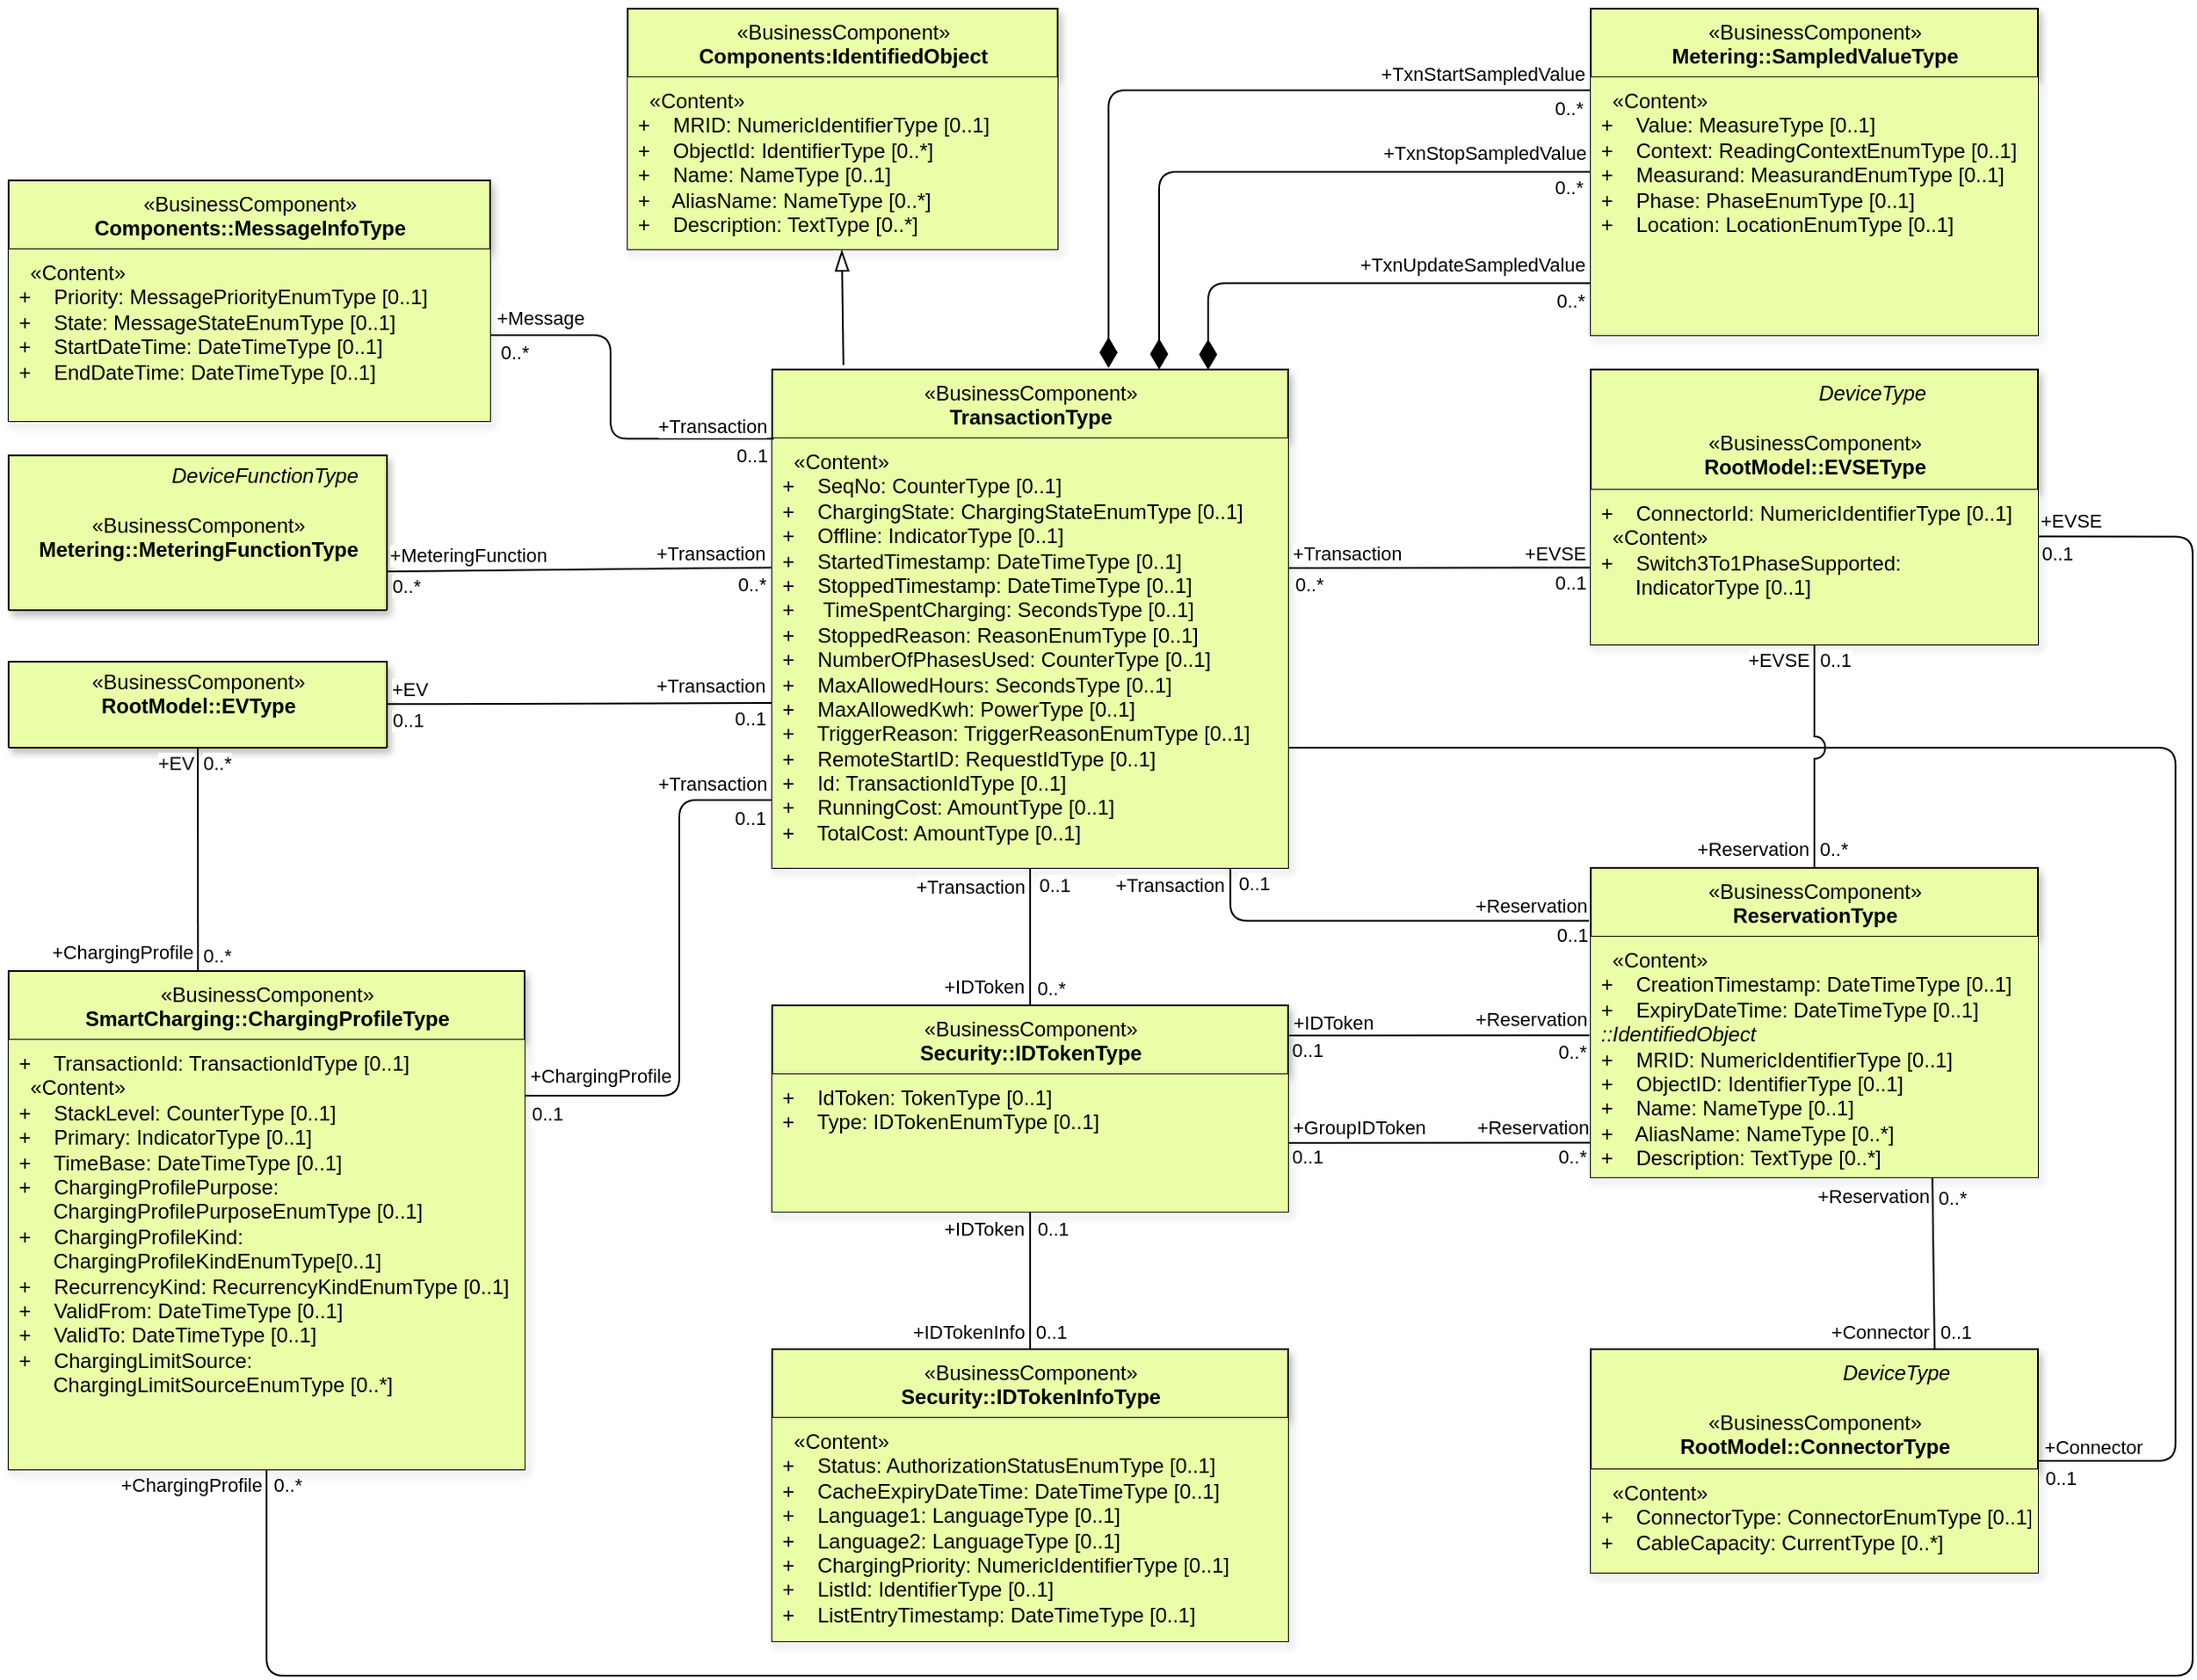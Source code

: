 <mxfile scale="0.8" border="0" version="24.7.14">
  <diagram id="2imF5TS-2AsIUvXl1Hec" name="Page-1">
    <mxGraphModel dx="437" dy="364" grid="1" gridSize="10" guides="1" tooltips="1" connect="1" arrows="1" fold="1" page="1" pageScale="1" pageWidth="827" pageHeight="1169" math="0" shadow="0">
      <root>
        <mxCell id="0" />
        <mxCell id="1" parent="0" />
        <mxCell id="2" value="&lt;font style=&quot;font-size: 12px;&quot;&gt;&lt;span style=&quot;background-color: initial; font-size: 12px;&quot;&gt;«BusinessComponent»&lt;br style=&quot;font-size: 12px;&quot;&gt;&lt;/span&gt;&lt;b style=&quot;font-size: 12px;&quot;&gt;Components:IdentifiedObject&lt;/b&gt;&lt;/font&gt;" style="swimlane;fontStyle=0;align=center;verticalAlign=top;childLayout=stackLayout;horizontal=1;startSize=40;horizontalStack=0;resizeParent=1;resizeParentMax=0;resizeLast=0;collapsible=0;marginBottom=0;html=1;fillColor=#e9fea7;shadow=1;fontSize=12;" parent="1" vertex="1">
          <mxGeometry x="370" y="40" width="250" height="140" as="geometry" />
        </mxCell>
        <mxCell id="3" value="&lt;div&gt;&lt;span style=&quot;text-align: center;&quot;&gt;&amp;nbsp; «Content»&lt;/span&gt;&lt;br&gt;&lt;/div&gt;+&amp;nbsp; &amp;nbsp; MRID: NumericIdentifierType [0..1]&lt;br style=&quot;font-size: 12px;&quot;&gt;+&amp;nbsp; &amp;nbsp; ObjectId: IdentifierType [0..*]&lt;div&gt;+&amp;nbsp; &amp;nbsp; Name: NameType [0..1]&lt;br&gt;&lt;/div&gt;&lt;div&gt;+&amp;nbsp; &amp;nbsp; AliasName: NameType [0..*]&lt;br&gt;&lt;/div&gt;&lt;div&gt;+&amp;nbsp; &amp;nbsp; Description: TextType [0..*]&lt;br&gt;&lt;/div&gt;" style="text;html=1;strokeColor=none;fillColor=#e9fea7;align=left;verticalAlign=top;spacingLeft=4;spacingRight=4;overflow=hidden;rotatable=0;points=[[0,0.5],[1,0.5]];portConstraint=eastwest;fontSize=12;" parent="2" vertex="1">
          <mxGeometry y="40" width="250" height="100" as="geometry" />
        </mxCell>
        <mxCell id="vxJQx8ITFxgzAUt-n4qB-23" value="&lt;font style=&quot;font-size: 12px;&quot;&gt;&lt;span style=&quot;background-color: initial; font-size: 12px;&quot;&gt;«BusinessComponent»&lt;br style=&quot;font-size: 12px;&quot;&gt;&lt;/span&gt;&lt;b style=&quot;font-size: 12px;&quot;&gt;Components::MessageInfoType&lt;/b&gt;&lt;/font&gt;" style="swimlane;fontStyle=0;align=center;verticalAlign=top;childLayout=stackLayout;horizontal=1;startSize=40;horizontalStack=0;resizeParent=1;resizeParentMax=0;resizeLast=0;collapsible=0;marginBottom=0;html=1;fillColor=#e9fea7;shadow=1;fontSize=12;" vertex="1" parent="1">
          <mxGeometry x="10" y="140" width="280" height="140" as="geometry" />
        </mxCell>
        <mxCell id="vxJQx8ITFxgzAUt-n4qB-24" value="&lt;div&gt;&lt;span style=&quot;text-align: center;&quot;&gt;&amp;nbsp; «Content»&lt;/span&gt;&lt;br&gt;&lt;/div&gt;+&amp;nbsp; &amp;nbsp; Priority: MessagePriorityEnumType [0..1]&lt;div&gt;+&amp;nbsp; &amp;nbsp; State: MessageStateEnumType [0..1]&lt;br&gt;&lt;/div&gt;&lt;div&gt;+&amp;nbsp; &amp;nbsp; StartDateTime: DateTimeType [0..1]&lt;br&gt;&lt;/div&gt;&lt;div&gt;+&amp;nbsp; &amp;nbsp; EndDateTime:&lt;span style=&quot;background-color: initial;&quot;&gt;&amp;nbsp;&lt;/span&gt;&lt;span style=&quot;background-color: initial;&quot;&gt;DateTimeType [0..1]&lt;/span&gt;&lt;br&gt;&lt;/div&gt;" style="text;html=1;strokeColor=none;fillColor=#e9fea7;align=left;verticalAlign=top;spacingLeft=4;spacingRight=4;overflow=hidden;rotatable=0;points=[[0,0.5],[1,0.5]];portConstraint=eastwest;fontSize=12;" vertex="1" parent="vxJQx8ITFxgzAUt-n4qB-23">
          <mxGeometry y="40" width="280" height="100" as="geometry" />
        </mxCell>
        <mxCell id="vxJQx8ITFxgzAUt-n4qB-25" value="&lt;div style=&quot;text-align: right; line-height: 120%; font-size: 12px;&quot;&gt;&lt;span style=&quot;background-color: initial; font-size: 12px;&quot;&gt;&lt;i style=&quot;font-size: 12px;&quot;&gt;DeviceFunctionType&lt;/i&gt;&lt;/span&gt;&lt;/div&gt;&lt;div style=&quot;text-align: center; line-height: 120%; font-size: 12px;&quot;&gt;&lt;span style=&quot;background-color: initial; text-align: right; font-size: 12px;&quot;&gt;&lt;br style=&quot;font-size: 12px;&quot;&gt;&lt;/span&gt;&lt;/div&gt;«&lt;span style=&quot;background-color: initial; font-size: 12px;&quot;&gt;BusinessComponent&lt;/span&gt;»&lt;br style=&quot;font-size: 12px;&quot;&gt;&lt;b style=&quot;font-size: 12px;&quot;&gt;&lt;div style=&quot;line-height: 120%; font-size: 12px;&quot;&gt;&lt;b style=&quot;background-color: initial; font-size: 12px;&quot;&gt;Metering::MeteringFunctionType&lt;/b&gt;&lt;/div&gt;&lt;/b&gt;" style="swimlane;fontStyle=0;align=center;verticalAlign=top;childLayout=stackLayout;horizontal=1;startSize=100;horizontalStack=0;resizeParent=1;resizeParentMax=0;resizeLast=0;collapsible=0;marginBottom=0;html=1;spacing=0;shadow=1;fontSize=12;fillColor=#e9fea7;spacingLeft=0;spacingRight=0;" vertex="1" parent="1">
          <mxGeometry x="10" y="300" width="220" height="90" as="geometry" />
        </mxCell>
        <mxCell id="vxJQx8ITFxgzAUt-n4qB-26" value="&lt;div style=&quot;line-height: 120%; font-size: 12px;&quot;&gt;&lt;span style=&quot;background-color: initial;&quot;&gt;«&lt;/span&gt;&lt;span style=&quot;text-align: center; background-color: initial;&quot;&gt;BusinessComponent&lt;/span&gt;&lt;span style=&quot;text-align: center; background-color: initial;&quot;&gt;»&lt;/span&gt;&lt;/div&gt;&lt;b style=&quot;font-size: 12px;&quot;&gt;&lt;div style=&quot;line-height: 120%; font-size: 12px;&quot;&gt;&lt;b style=&quot;background-color: initial; font-size: 12px;&quot;&gt;RootModel::EVType&lt;/b&gt;&lt;/div&gt;&lt;/b&gt;" style="swimlane;fontStyle=0;align=center;verticalAlign=top;childLayout=stackLayout;horizontal=1;startSize=100;horizontalStack=0;resizeParent=1;resizeParentMax=0;resizeLast=0;collapsible=0;marginBottom=0;html=1;spacing=0;shadow=1;fontSize=12;fillColor=#e9fea7;spacingLeft=0;spacingRight=0;" vertex="1" parent="1">
          <mxGeometry x="10" y="420" width="220" height="50" as="geometry" />
        </mxCell>
        <mxCell id="vxJQx8ITFxgzAUt-n4qB-27" value="&lt;font style=&quot;font-size: 12px;&quot;&gt;&lt;span style=&quot;background-color: initial; font-size: 12px;&quot;&gt;«BusinessComponent»&lt;br style=&quot;font-size: 12px;&quot;&gt;&lt;/span&gt;&lt;b style=&quot;font-size: 12px;&quot;&gt;TransactionType&lt;/b&gt;&lt;/font&gt;" style="swimlane;fontStyle=0;align=center;verticalAlign=top;childLayout=stackLayout;horizontal=1;startSize=40;horizontalStack=0;resizeParent=1;resizeParentMax=0;resizeLast=0;collapsible=0;marginBottom=0;html=1;fillColor=#e9fea7;shadow=1;fontSize=12;" vertex="1" parent="1">
          <mxGeometry x="454" y="250" width="300" height="290" as="geometry" />
        </mxCell>
        <mxCell id="vxJQx8ITFxgzAUt-n4qB-28" value="&lt;div&gt;&lt;span style=&quot;text-align: center;&quot;&gt;&amp;nbsp; «Content»&lt;/span&gt;&lt;br&gt;&lt;/div&gt;+&amp;nbsp; &amp;nbsp; SeqNo: CounterType [0..1]&lt;div&gt;+&amp;nbsp; &amp;nbsp; ChargingState: ChargingStateEnumType [0..1]&lt;br&gt;&lt;/div&gt;&lt;div&gt;+&amp;nbsp; &amp;nbsp; Offline: IndicatorType [0..1]&lt;br&gt;&lt;/div&gt;&lt;div&gt;+&amp;nbsp; &amp;nbsp; StartedTimestamp: DateTimeType [0..1]&lt;br&gt;&lt;/div&gt;&lt;div&gt;+&amp;nbsp; &amp;nbsp; StoppedTimestamp: DateTimeType [0..1]&lt;br&gt;&lt;/div&gt;&lt;div&gt;+&amp;nbsp; &amp;nbsp; &amp;nbsp;TimeSpentCharging: SecondsType [0..1]&lt;br&gt;&lt;/div&gt;&lt;div&gt;+&amp;nbsp; &amp;nbsp; StoppedReason: ReasonEnumType [0..1]&lt;br&gt;&lt;/div&gt;&lt;div&gt;+&amp;nbsp; &amp;nbsp; NumberOfPhasesUsed: CounterType [0..1]&lt;br&gt;&lt;/div&gt;&lt;div&gt;+&amp;nbsp; &amp;nbsp; MaxAllowedHours: SecondsType [0..1]&lt;br&gt;&lt;/div&gt;&lt;div&gt;+&amp;nbsp; &amp;nbsp; MaxAllowedKwh: PowerType [0..1]&lt;br&gt;&lt;/div&gt;&lt;div&gt;+&amp;nbsp; &amp;nbsp; TriggerReason: TriggerReasonEnumType [0..1]&lt;br&gt;&lt;/div&gt;&lt;div&gt;+&amp;nbsp; &amp;nbsp; RemoteStartID: RequestIdType [0..1]&lt;br&gt;&lt;/div&gt;&lt;div&gt;+&amp;nbsp; &amp;nbsp; Id: TransactionIdType [0..1]&lt;br&gt;&lt;/div&gt;&lt;div&gt;+&amp;nbsp; &amp;nbsp; RunningCost: AmountType [0..1]&lt;br&gt;&lt;/div&gt;&lt;div&gt;+&amp;nbsp; &amp;nbsp; TotalCost: AmountType [0..1]&lt;br&gt;&lt;/div&gt;" style="text;html=1;strokeColor=none;fillColor=#e9fea7;align=left;verticalAlign=top;spacingLeft=4;spacingRight=4;overflow=hidden;rotatable=0;points=[[0,0.5],[1,0.5]];portConstraint=eastwest;fontSize=12;" vertex="1" parent="vxJQx8ITFxgzAUt-n4qB-27">
          <mxGeometry y="40" width="300" height="250" as="geometry" />
        </mxCell>
        <mxCell id="vxJQx8ITFxgzAUt-n4qB-29" style="rounded=0;orthogonalLoop=1;jettySize=auto;html=1;exitX=0.138;exitY=-0.009;exitDx=0;exitDy=0;entryX=0.498;entryY=1.005;entryDx=0;entryDy=0;entryPerimeter=0;exitPerimeter=0;endArrow=blockThin;endFill=0;endSize=10;" edge="1" parent="1" source="vxJQx8ITFxgzAUt-n4qB-27" target="3">
          <mxGeometry relative="1" as="geometry" />
        </mxCell>
        <mxCell id="vxJQx8ITFxgzAUt-n4qB-30" style="edgeStyle=orthogonalEdgeStyle;rounded=1;orthogonalLoop=1;jettySize=auto;html=1;exitX=1;exitY=0.5;exitDx=0;exitDy=0;entryX=0.003;entryY=0.001;entryDx=0;entryDy=0;entryPerimeter=0;curved=0;endArrow=none;endFill=0;" edge="1" parent="1" source="vxJQx8ITFxgzAUt-n4qB-24" target="vxJQx8ITFxgzAUt-n4qB-28">
          <mxGeometry relative="1" as="geometry">
            <Array as="points">
              <mxPoint x="360" y="230" />
              <mxPoint x="360" y="290" />
            </Array>
          </mxGeometry>
        </mxCell>
        <mxCell id="vxJQx8ITFxgzAUt-n4qB-31" value="+Message" style="edgeLabel;html=1;align=center;verticalAlign=middle;resizable=0;points=[];" vertex="1" connectable="0" parent="vxJQx8ITFxgzAUt-n4qB-30">
          <mxGeometry x="-0.846" y="-1" relative="1" as="geometry">
            <mxPoint x="11" y="-11" as="offset" />
          </mxGeometry>
        </mxCell>
        <mxCell id="vxJQx8ITFxgzAUt-n4qB-32" value="0..*" style="edgeLabel;html=1;align=center;verticalAlign=middle;resizable=0;points=[];" vertex="1" connectable="0" parent="vxJQx8ITFxgzAUt-n4qB-30">
          <mxGeometry x="-0.816" y="1" relative="1" as="geometry">
            <mxPoint x="-7" y="11" as="offset" />
          </mxGeometry>
        </mxCell>
        <mxCell id="vxJQx8ITFxgzAUt-n4qB-33" value="+Transaction" style="edgeLabel;html=1;align=center;verticalAlign=middle;resizable=0;points=[];" vertex="1" connectable="0" parent="vxJQx8ITFxgzAUt-n4qB-30">
          <mxGeometry x="0.833" relative="1" as="geometry">
            <mxPoint x="-17" y="-8" as="offset" />
          </mxGeometry>
        </mxCell>
        <mxCell id="vxJQx8ITFxgzAUt-n4qB-34" value="0..1" style="edgeLabel;html=1;align=center;verticalAlign=middle;resizable=0;points=[];" vertex="1" connectable="0" parent="vxJQx8ITFxgzAUt-n4qB-30">
          <mxGeometry x="0.863" y="-1" relative="1" as="geometry">
            <mxPoint x="2" y="8" as="offset" />
          </mxGeometry>
        </mxCell>
        <mxCell id="vxJQx8ITFxgzAUt-n4qB-35" style="rounded=0;orthogonalLoop=1;jettySize=auto;html=1;exitX=1;exitY=0.75;exitDx=0;exitDy=0;endArrow=none;endFill=0;entryX=-0.002;entryY=0.301;entryDx=0;entryDy=0;entryPerimeter=0;" edge="1" parent="1" source="vxJQx8ITFxgzAUt-n4qB-25" target="vxJQx8ITFxgzAUt-n4qB-28">
          <mxGeometry relative="1" as="geometry">
            <mxPoint x="430" y="370" as="targetPoint" />
          </mxGeometry>
        </mxCell>
        <mxCell id="vxJQx8ITFxgzAUt-n4qB-36" value="+MeteringFunction" style="edgeLabel;html=1;align=center;verticalAlign=middle;resizable=0;points=[];" vertex="1" connectable="0" parent="vxJQx8ITFxgzAUt-n4qB-35">
          <mxGeometry x="-0.948" y="2" relative="1" as="geometry">
            <mxPoint x="41" y="-8" as="offset" />
          </mxGeometry>
        </mxCell>
        <mxCell id="vxJQx8ITFxgzAUt-n4qB-37" value="0..*" style="edgeLabel;html=1;align=center;verticalAlign=middle;resizable=0;points=[];" vertex="1" connectable="0" parent="vxJQx8ITFxgzAUt-n4qB-35">
          <mxGeometry x="-0.741" y="-1" relative="1" as="geometry">
            <mxPoint x="-18" y="8" as="offset" />
          </mxGeometry>
        </mxCell>
        <mxCell id="vxJQx8ITFxgzAUt-n4qB-38" value="+Transaction" style="edgeLabel;html=1;align=center;verticalAlign=middle;resizable=0;points=[];" vertex="1" connectable="0" parent="vxJQx8ITFxgzAUt-n4qB-35">
          <mxGeometry x="0.78" y="1" relative="1" as="geometry">
            <mxPoint x="-11" y="-8" as="offset" />
          </mxGeometry>
        </mxCell>
        <mxCell id="vxJQx8ITFxgzAUt-n4qB-39" value="0..*" style="edgeLabel;html=1;align=center;verticalAlign=middle;resizable=0;points=[];" vertex="1" connectable="0" parent="vxJQx8ITFxgzAUt-n4qB-35">
          <mxGeometry x="0.742" relative="1" as="geometry">
            <mxPoint x="17" y="9" as="offset" />
          </mxGeometry>
        </mxCell>
        <mxCell id="vxJQx8ITFxgzAUt-n4qB-40" style="rounded=0;orthogonalLoop=1;jettySize=auto;html=1;endArrow=none;endFill=0;entryX=-0.001;entryY=0.616;entryDx=0;entryDy=0;entryPerimeter=0;" edge="1" parent="1" source="vxJQx8ITFxgzAUt-n4qB-26" target="vxJQx8ITFxgzAUt-n4qB-28">
          <mxGeometry relative="1" as="geometry">
            <mxPoint x="440" y="440" as="targetPoint" />
          </mxGeometry>
        </mxCell>
        <mxCell id="vxJQx8ITFxgzAUt-n4qB-41" value="+EV" style="edgeLabel;html=1;align=center;verticalAlign=middle;resizable=0;points=[];" vertex="1" connectable="0" parent="vxJQx8ITFxgzAUt-n4qB-40">
          <mxGeometry x="-0.911" y="1" relative="1" as="geometry">
            <mxPoint x="3" y="-8" as="offset" />
          </mxGeometry>
        </mxCell>
        <mxCell id="vxJQx8ITFxgzAUt-n4qB-42" value="0..1" style="edgeLabel;html=1;align=center;verticalAlign=middle;resizable=0;points=[];" vertex="1" connectable="0" parent="vxJQx8ITFxgzAUt-n4qB-40">
          <mxGeometry x="-0.701" y="-1" relative="1" as="geometry">
            <mxPoint x="-22" y="8" as="offset" />
          </mxGeometry>
        </mxCell>
        <mxCell id="vxJQx8ITFxgzAUt-n4qB-43" value="+Transaction" style="edgeLabel;html=1;align=center;verticalAlign=middle;resizable=0;points=[];" vertex="1" connectable="0" parent="vxJQx8ITFxgzAUt-n4qB-40">
          <mxGeometry x="0.832" y="-1" relative="1" as="geometry">
            <mxPoint x="-17" y="-11" as="offset" />
          </mxGeometry>
        </mxCell>
        <mxCell id="vxJQx8ITFxgzAUt-n4qB-44" value="0..1" style="edgeLabel;html=1;align=center;verticalAlign=middle;resizable=0;points=[];" vertex="1" connectable="0" parent="vxJQx8ITFxgzAUt-n4qB-40">
          <mxGeometry x="0.729" relative="1" as="geometry">
            <mxPoint x="17" y="9" as="offset" />
          </mxGeometry>
        </mxCell>
        <mxCell id="vxJQx8ITFxgzAUt-n4qB-73" style="edgeStyle=orthogonalEdgeStyle;rounded=1;orthogonalLoop=1;jettySize=auto;html=1;exitX=0.5;exitY=1;exitDx=0;exitDy=0;curved=0;endArrow=none;endFill=0;entryX=0.999;entryY=0.302;entryDx=0;entryDy=0;entryPerimeter=0;" edge="1" parent="1" source="vxJQx8ITFxgzAUt-n4qB-46" target="vxJQx8ITFxgzAUt-n4qB-86">
          <mxGeometry relative="1" as="geometry">
            <mxPoint x="1300" y="890" as="targetPoint" />
            <Array as="points">
              <mxPoint x="160" y="1010" />
              <mxPoint x="1280" y="1010" />
              <mxPoint x="1280" y="347" />
            </Array>
          </mxGeometry>
        </mxCell>
        <mxCell id="vxJQx8ITFxgzAUt-n4qB-117" value="+EVSE" style="edgeLabel;html=1;align=center;verticalAlign=middle;resizable=0;points=[];" vertex="1" connectable="0" parent="vxJQx8ITFxgzAUt-n4qB-73">
          <mxGeometry x="0.988" relative="1" as="geometry">
            <mxPoint x="7" y="-9" as="offset" />
          </mxGeometry>
        </mxCell>
        <mxCell id="vxJQx8ITFxgzAUt-n4qB-118" value="0..1" style="edgeLabel;html=1;align=center;verticalAlign=middle;resizable=0;points=[];" vertex="1" connectable="0" parent="vxJQx8ITFxgzAUt-n4qB-73">
          <mxGeometry x="0.986" y="1" relative="1" as="geometry">
            <mxPoint x="-3" y="9" as="offset" />
          </mxGeometry>
        </mxCell>
        <mxCell id="vxJQx8ITFxgzAUt-n4qB-128" value="+ChargingProfile" style="edgeLabel;html=1;align=center;verticalAlign=middle;resizable=0;points=[];" vertex="1" connectable="0" parent="vxJQx8ITFxgzAUt-n4qB-73">
          <mxGeometry x="-0.993" relative="1" as="geometry">
            <mxPoint x="-44" y="2" as="offset" />
          </mxGeometry>
        </mxCell>
        <mxCell id="vxJQx8ITFxgzAUt-n4qB-129" value="0..*" style="edgeLabel;html=1;align=center;verticalAlign=middle;resizable=0;points=[];" vertex="1" connectable="0" parent="vxJQx8ITFxgzAUt-n4qB-73">
          <mxGeometry x="-0.991" relative="1" as="geometry">
            <mxPoint x="12" as="offset" />
          </mxGeometry>
        </mxCell>
        <mxCell id="vxJQx8ITFxgzAUt-n4qB-46" value="&lt;font style=&quot;font-size: 12px;&quot;&gt;&lt;span style=&quot;background-color: initial; font-size: 12px;&quot;&gt;«BusinessComponent»&lt;br style=&quot;font-size: 12px;&quot;&gt;&lt;/span&gt;&lt;b style=&quot;font-size: 12px;&quot;&gt;SmartCharging::ChargingProfileType&lt;/b&gt;&lt;/font&gt;" style="swimlane;fontStyle=0;align=center;verticalAlign=top;childLayout=stackLayout;horizontal=1;startSize=40;horizontalStack=0;resizeParent=1;resizeParentMax=0;resizeLast=0;collapsible=0;marginBottom=0;html=1;fillColor=#e9fea7;shadow=1;fontSize=12;" vertex="1" parent="1">
          <mxGeometry x="10" y="600" width="300" height="290" as="geometry" />
        </mxCell>
        <mxCell id="vxJQx8ITFxgzAUt-n4qB-47" value="&lt;div&gt;+&amp;nbsp; &amp;nbsp; TransactionId: TransactionIdType [0..1]&lt;span style=&quot;text-align: center;&quot;&gt;&lt;br&gt;&lt;/span&gt;&lt;/div&gt;&lt;div&gt;&lt;span style=&quot;text-align: center;&quot;&gt;&amp;nbsp; «Content»&lt;/span&gt;&lt;br&gt;&lt;/div&gt;+&amp;nbsp; &amp;nbsp; StackLevel: CounterType [0..1]&lt;div&gt;+&amp;nbsp; &amp;nbsp; Primary: IndicatorType [0..1]&lt;br&gt;&lt;/div&gt;&lt;div&gt;+&amp;nbsp; &amp;nbsp; TimeBase: DateTimeType [0..1]&lt;br&gt;&lt;/div&gt;&lt;div&gt;+&amp;nbsp; &amp;nbsp; ChargingProfilePurpose:&lt;br&gt;&lt;/div&gt;&lt;div&gt;&amp;nbsp; &amp;nbsp; &amp;nbsp; ChargingProfilePurposeEnumType [0..1]&lt;/div&gt;&lt;div&gt;+&amp;nbsp; &amp;nbsp; ChargingProfileKind:&lt;/div&gt;&lt;div&gt;&amp;nbsp; &amp;nbsp; &amp;nbsp; ChargingProfileKindEnumType&lt;span style=&quot;background-color: initial;&quot;&gt;[0..1]&lt;/span&gt;&lt;/div&gt;&lt;div&gt;+&amp;nbsp; &amp;nbsp; RecurrencyKind: RecurrencyKindEnumType [0..1]&lt;br&gt;&lt;/div&gt;&lt;div&gt;+&amp;nbsp; &amp;nbsp; ValidFrom: DateTimeType [0..1]&lt;br&gt;&lt;/div&gt;&lt;div&gt;+&amp;nbsp; &amp;nbsp; ValidTo: DateTimeType [0..1]&lt;br&gt;&lt;/div&gt;&lt;div&gt;+&amp;nbsp; &amp;nbsp; ChargingLimitSource:&lt;/div&gt;&lt;div&gt;&amp;nbsp; &amp;nbsp; &amp;nbsp; ChargingLimitSourceEnumType&amp;nbsp;&lt;span style=&quot;background-color: initial;&quot;&gt;[0..*]&lt;/span&gt;&lt;/div&gt;" style="text;html=1;strokeColor=none;fillColor=#e9fea7;align=left;verticalAlign=top;spacingLeft=4;spacingRight=4;overflow=hidden;rotatable=0;points=[[0,0.5],[1,0.5]];portConstraint=eastwest;fontSize=12;" vertex="1" parent="vxJQx8ITFxgzAUt-n4qB-46">
          <mxGeometry y="40" width="300" height="250" as="geometry" />
        </mxCell>
        <mxCell id="vxJQx8ITFxgzAUt-n4qB-48" style="rounded=0;orthogonalLoop=1;jettySize=auto;html=1;endArrow=none;endFill=0;entryX=0.367;entryY=0;entryDx=0;entryDy=0;entryPerimeter=0;" edge="1" parent="1" source="vxJQx8ITFxgzAUt-n4qB-26" target="vxJQx8ITFxgzAUt-n4qB-46">
          <mxGeometry relative="1" as="geometry">
            <mxPoint x="119" y="600" as="targetPoint" />
          </mxGeometry>
        </mxCell>
        <mxCell id="vxJQx8ITFxgzAUt-n4qB-49" value="+EV" style="edgeLabel;html=1;align=center;verticalAlign=middle;resizable=0;points=[];" vertex="1" connectable="0" parent="vxJQx8ITFxgzAUt-n4qB-48">
          <mxGeometry x="-0.902" y="1" relative="1" as="geometry">
            <mxPoint x="-14" y="2" as="offset" />
          </mxGeometry>
        </mxCell>
        <mxCell id="vxJQx8ITFxgzAUt-n4qB-50" value="0..*" style="edgeLabel;html=1;align=center;verticalAlign=middle;resizable=0;points=[];" vertex="1" connectable="0" parent="vxJQx8ITFxgzAUt-n4qB-48">
          <mxGeometry x="-0.681" y="1" relative="1" as="geometry">
            <mxPoint x="10" y="-12" as="offset" />
          </mxGeometry>
        </mxCell>
        <mxCell id="vxJQx8ITFxgzAUt-n4qB-51" value="+ChargingProfile" style="edgeLabel;html=1;align=center;verticalAlign=middle;resizable=0;points=[];" vertex="1" connectable="0" parent="vxJQx8ITFxgzAUt-n4qB-48">
          <mxGeometry x="0.801" relative="1" as="geometry">
            <mxPoint x="-44" y="2" as="offset" />
          </mxGeometry>
        </mxCell>
        <mxCell id="vxJQx8ITFxgzAUt-n4qB-52" value="0..*" style="edgeLabel;html=1;align=center;verticalAlign=middle;resizable=0;points=[];" vertex="1" connectable="0" parent="vxJQx8ITFxgzAUt-n4qB-48">
          <mxGeometry x="0.575" y="1" relative="1" as="geometry">
            <mxPoint x="10" y="18" as="offset" />
          </mxGeometry>
        </mxCell>
        <mxCell id="vxJQx8ITFxgzAUt-n4qB-53" style="edgeStyle=orthogonalEdgeStyle;rounded=1;orthogonalLoop=1;jettySize=auto;html=1;entryX=-0.002;entryY=0.842;entryDx=0;entryDy=0;entryPerimeter=0;endArrow=none;endFill=0;curved=0;exitX=1;exitY=0.25;exitDx=0;exitDy=0;" edge="1" parent="1" source="vxJQx8ITFxgzAUt-n4qB-46" target="vxJQx8ITFxgzAUt-n4qB-28">
          <mxGeometry relative="1" as="geometry">
            <Array as="points">
              <mxPoint x="400" y="673" />
              <mxPoint x="400" y="501" />
            </Array>
          </mxGeometry>
        </mxCell>
        <mxCell id="vxJQx8ITFxgzAUt-n4qB-54" value="+Transaction" style="edgeLabel;html=1;align=center;verticalAlign=middle;resizable=0;points=[];" vertex="1" connectable="0" parent="vxJQx8ITFxgzAUt-n4qB-53">
          <mxGeometry x="0.879" y="-1" relative="1" as="geometry">
            <mxPoint x="-16" y="-11" as="offset" />
          </mxGeometry>
        </mxCell>
        <mxCell id="vxJQx8ITFxgzAUt-n4qB-55" value="0..1" style="edgeLabel;html=1;align=center;verticalAlign=middle;resizable=0;points=[];" vertex="1" connectable="0" parent="vxJQx8ITFxgzAUt-n4qB-53">
          <mxGeometry x="0.879" y="1" relative="1" as="geometry">
            <mxPoint x="6" y="11" as="offset" />
          </mxGeometry>
        </mxCell>
        <mxCell id="vxJQx8ITFxgzAUt-n4qB-56" value="+ChargingProfile" style="edgeLabel;html=1;align=center;verticalAlign=middle;resizable=0;points=[];" vertex="1" connectable="0" parent="vxJQx8ITFxgzAUt-n4qB-53">
          <mxGeometry x="-0.925" relative="1" as="geometry">
            <mxPoint x="32" y="-12" as="offset" />
          </mxGeometry>
        </mxCell>
        <mxCell id="vxJQx8ITFxgzAUt-n4qB-60" value="0..1" style="edgeLabel;html=1;align=center;verticalAlign=middle;resizable=0;points=[];" vertex="1" connectable="0" parent="vxJQx8ITFxgzAUt-n4qB-53">
          <mxGeometry x="-0.895" y="1" relative="1" as="geometry">
            <mxPoint x="-4" y="11" as="offset" />
          </mxGeometry>
        </mxCell>
        <mxCell id="vxJQx8ITFxgzAUt-n4qB-68" style="rounded=0;orthogonalLoop=1;jettySize=auto;html=1;exitX=0.5;exitY=1;exitDx=0;exitDy=0;entryX=0.5;entryY=0;entryDx=0;entryDy=0;endArrow=none;endFill=0;" edge="1" parent="1" source="vxJQx8ITFxgzAUt-n4qB-58" target="vxJQx8ITFxgzAUt-n4qB-61">
          <mxGeometry relative="1" as="geometry" />
        </mxCell>
        <mxCell id="vxJQx8ITFxgzAUt-n4qB-69" value="+IDToken" style="edgeLabel;html=1;align=center;verticalAlign=middle;resizable=0;points=[];" vertex="1" connectable="0" parent="vxJQx8ITFxgzAUt-n4qB-68">
          <mxGeometry x="-0.754" y="1" relative="1" as="geometry">
            <mxPoint x="-28" as="offset" />
          </mxGeometry>
        </mxCell>
        <mxCell id="vxJQx8ITFxgzAUt-n4qB-70" value="0..1" style="edgeLabel;html=1;align=center;verticalAlign=middle;resizable=0;points=[];" vertex="1" connectable="0" parent="vxJQx8ITFxgzAUt-n4qB-68">
          <mxGeometry x="-0.772" y="1" relative="1" as="geometry">
            <mxPoint x="12" y="1" as="offset" />
          </mxGeometry>
        </mxCell>
        <mxCell id="vxJQx8ITFxgzAUt-n4qB-71" value="+IDTokenInfo" style="edgeLabel;html=1;align=center;verticalAlign=middle;resizable=0;points=[];" vertex="1" connectable="0" parent="vxJQx8ITFxgzAUt-n4qB-68">
          <mxGeometry x="0.78" y="2" relative="1" as="geometry">
            <mxPoint x="-38" y="-1" as="offset" />
          </mxGeometry>
        </mxCell>
        <mxCell id="vxJQx8ITFxgzAUt-n4qB-72" value="0..1" style="edgeLabel;html=1;align=center;verticalAlign=middle;resizable=0;points=[];" vertex="1" connectable="0" parent="vxJQx8ITFxgzAUt-n4qB-68">
          <mxGeometry x="0.746" y="-1" relative="1" as="geometry">
            <mxPoint x="13" as="offset" />
          </mxGeometry>
        </mxCell>
        <mxCell id="vxJQx8ITFxgzAUt-n4qB-95" style="rounded=0;orthogonalLoop=1;jettySize=auto;html=1;exitX=1.002;exitY=0.146;exitDx=0;exitDy=0;exitPerimeter=0;entryX=-0.003;entryY=0.41;entryDx=0;entryDy=0;entryPerimeter=0;endArrow=none;endFill=0;" edge="1" parent="1" source="vxJQx8ITFxgzAUt-n4qB-58" target="vxJQx8ITFxgzAUt-n4qB-93">
          <mxGeometry relative="1" as="geometry">
            <mxPoint x="900" y="630" as="targetPoint" />
          </mxGeometry>
        </mxCell>
        <mxCell id="vxJQx8ITFxgzAUt-n4qB-96" value="+IDToken" style="edgeLabel;html=1;align=center;verticalAlign=middle;resizable=0;points=[];" vertex="1" connectable="0" parent="vxJQx8ITFxgzAUt-n4qB-95">
          <mxGeometry x="-0.867" y="1" relative="1" as="geometry">
            <mxPoint x="14" y="-7" as="offset" />
          </mxGeometry>
        </mxCell>
        <mxCell id="vxJQx8ITFxgzAUt-n4qB-97" value="0..1" style="edgeLabel;html=1;align=center;verticalAlign=middle;resizable=0;points=[];" vertex="1" connectable="0" parent="vxJQx8ITFxgzAUt-n4qB-95">
          <mxGeometry x="-0.884" relative="1" as="geometry">
            <mxPoint y="8" as="offset" />
          </mxGeometry>
        </mxCell>
        <mxCell id="vxJQx8ITFxgzAUt-n4qB-107" value="+Reservation" style="edgeLabel;html=1;align=center;verticalAlign=middle;resizable=0;points=[];" vertex="1" connectable="0" parent="vxJQx8ITFxgzAUt-n4qB-95">
          <mxGeometry x="0.796" relative="1" as="geometry">
            <mxPoint x="-17" y="-10" as="offset" />
          </mxGeometry>
        </mxCell>
        <mxCell id="vxJQx8ITFxgzAUt-n4qB-108" value="0..*" style="edgeLabel;html=1;align=center;verticalAlign=middle;resizable=0;points=[];" vertex="1" connectable="0" parent="vxJQx8ITFxgzAUt-n4qB-95">
          <mxGeometry x="0.823" y="-1" relative="1" as="geometry">
            <mxPoint x="5" y="8" as="offset" />
          </mxGeometry>
        </mxCell>
        <mxCell id="vxJQx8ITFxgzAUt-n4qB-58" value="&lt;font style=&quot;font-size: 12px;&quot;&gt;&lt;span style=&quot;background-color: initial; font-size: 12px;&quot;&gt;«BusinessComponent»&lt;br style=&quot;font-size: 12px;&quot;&gt;&lt;/span&gt;&lt;b style=&quot;font-size: 12px;&quot;&gt;Security::IDTokenType&lt;/b&gt;&lt;/font&gt;" style="swimlane;fontStyle=0;align=center;verticalAlign=top;childLayout=stackLayout;horizontal=1;startSize=40;horizontalStack=0;resizeParent=1;resizeParentMax=0;resizeLast=0;collapsible=0;marginBottom=0;html=1;fillColor=#e9fea7;shadow=1;fontSize=12;" vertex="1" parent="1">
          <mxGeometry x="454" y="620" width="300" height="120" as="geometry" />
        </mxCell>
        <mxCell id="vxJQx8ITFxgzAUt-n4qB-59" value="&lt;div&gt;&lt;span style=&quot;background-color: initial;&quot;&gt;+&amp;nbsp; &amp;nbsp; IdToken: TokenType [0..1]&lt;/span&gt;&lt;br&gt;&lt;/div&gt;&lt;div&gt;+&amp;nbsp; &amp;nbsp; Type: IDTokenEnumType [0..1]&lt;br&gt;&lt;/div&gt;" style="text;html=1;strokeColor=none;fillColor=#e9fea7;align=left;verticalAlign=top;spacingLeft=4;spacingRight=4;overflow=hidden;rotatable=0;points=[[0,0.5],[1,0.5]];portConstraint=eastwest;fontSize=12;" vertex="1" parent="vxJQx8ITFxgzAUt-n4qB-58">
          <mxGeometry y="40" width="300" height="80" as="geometry" />
        </mxCell>
        <mxCell id="vxJQx8ITFxgzAUt-n4qB-61" value="&lt;font style=&quot;font-size: 12px;&quot;&gt;&lt;span style=&quot;background-color: initial; font-size: 12px;&quot;&gt;«BusinessComponent»&lt;br style=&quot;font-size: 12px;&quot;&gt;&lt;/span&gt;&lt;b style=&quot;font-size: 12px;&quot;&gt;Security::IDTokenInfoType&lt;/b&gt;&lt;/font&gt;" style="swimlane;fontStyle=0;align=center;verticalAlign=top;childLayout=stackLayout;horizontal=1;startSize=40;horizontalStack=0;resizeParent=1;resizeParentMax=0;resizeLast=0;collapsible=0;marginBottom=0;html=1;fillColor=#e9fea7;shadow=1;fontSize=12;" vertex="1" parent="1">
          <mxGeometry x="454" y="820" width="300" height="170" as="geometry" />
        </mxCell>
        <mxCell id="vxJQx8ITFxgzAUt-n4qB-62" value="&lt;div&gt;&lt;span style=&quot;text-align: center;&quot;&gt;&amp;nbsp; «Content»&lt;/span&gt;&lt;span style=&quot;background-color: initial;&quot;&gt;&lt;br&gt;&lt;/span&gt;&lt;/div&gt;&lt;div&gt;&lt;span style=&quot;background-color: initial;&quot;&gt;+&amp;nbsp; &amp;nbsp; Status: AuthorizationStatusEnumType [0..1]&lt;/span&gt;&lt;/div&gt;&lt;div&gt;+&amp;nbsp; &amp;nbsp; CacheExpiryDateTime: DateTimeType [0..1]&lt;span style=&quot;background-color: initial;&quot;&gt;&lt;br&gt;&lt;/span&gt;&lt;/div&gt;&lt;div&gt;+&amp;nbsp; &amp;nbsp; Language1: LanguageType [0..1]&lt;br&gt;&lt;/div&gt;&lt;div&gt;+&amp;nbsp; &amp;nbsp; Language2: LanguageType [0..1]&lt;br&gt;&lt;/div&gt;&lt;div&gt;+&amp;nbsp; &amp;nbsp; ChargingPriority: NumericIdentifierType [0..1]&lt;br&gt;&lt;/div&gt;&lt;div&gt;+&amp;nbsp; &amp;nbsp; ListId: IdentifierType [0..1]&lt;br&gt;&lt;/div&gt;&lt;div&gt;+&amp;nbsp; &amp;nbsp; ListEntryTimestamp: DateTimeType [0..1]&lt;br&gt;&lt;/div&gt;" style="text;html=1;strokeColor=none;fillColor=#e9fea7;align=left;verticalAlign=top;spacingLeft=4;spacingRight=4;overflow=hidden;rotatable=0;points=[[0,0.5],[1,0.5]];portConstraint=eastwest;fontSize=12;" vertex="1" parent="vxJQx8ITFxgzAUt-n4qB-61">
          <mxGeometry y="40" width="300" height="130" as="geometry" />
        </mxCell>
        <mxCell id="vxJQx8ITFxgzAUt-n4qB-63" style="rounded=0;orthogonalLoop=1;jettySize=auto;html=1;endArrow=none;endFill=0;exitX=0.5;exitY=0;exitDx=0;exitDy=0;" edge="1" parent="1" source="vxJQx8ITFxgzAUt-n4qB-58">
          <mxGeometry relative="1" as="geometry">
            <mxPoint x="590" y="600" as="sourcePoint" />
            <mxPoint x="604" y="540" as="targetPoint" />
          </mxGeometry>
        </mxCell>
        <mxCell id="vxJQx8ITFxgzAUt-n4qB-64" value="+Transaction" style="edgeLabel;html=1;align=center;verticalAlign=middle;resizable=0;points=[];" vertex="1" connectable="0" parent="vxJQx8ITFxgzAUt-n4qB-63">
          <mxGeometry x="0.737" y="-1" relative="1" as="geometry">
            <mxPoint x="-36" as="offset" />
          </mxGeometry>
        </mxCell>
        <mxCell id="vxJQx8ITFxgzAUt-n4qB-65" value="0..1" style="edgeLabel;html=1;align=center;verticalAlign=middle;resizable=0;points=[];" vertex="1" connectable="0" parent="vxJQx8ITFxgzAUt-n4qB-63">
          <mxGeometry x="0.772" y="-1" relative="1" as="geometry">
            <mxPoint x="13" y="1" as="offset" />
          </mxGeometry>
        </mxCell>
        <mxCell id="vxJQx8ITFxgzAUt-n4qB-66" value="+IDToken" style="edgeLabel;html=1;align=center;verticalAlign=middle;resizable=0;points=[];" vertex="1" connectable="0" parent="vxJQx8ITFxgzAUt-n4qB-63">
          <mxGeometry x="-0.728" y="2" relative="1" as="geometry">
            <mxPoint x="-25" as="offset" />
          </mxGeometry>
        </mxCell>
        <mxCell id="vxJQx8ITFxgzAUt-n4qB-67" value="0..*" style="edgeLabel;html=1;align=center;verticalAlign=middle;resizable=0;points=[];" vertex="1" connectable="0" parent="vxJQx8ITFxgzAUt-n4qB-63">
          <mxGeometry x="-0.746" y="-1" relative="1" as="geometry">
            <mxPoint x="11" as="offset" />
          </mxGeometry>
        </mxCell>
        <mxCell id="vxJQx8ITFxgzAUt-n4qB-76" style="edgeStyle=orthogonalEdgeStyle;rounded=1;orthogonalLoop=1;jettySize=auto;html=1;exitX=0;exitY=0.25;exitDx=0;exitDy=0;entryX=0.652;entryY=-0.003;entryDx=0;entryDy=0;curved=0;endArrow=diamondThin;endFill=1;entryPerimeter=0;endSize=15;" edge="1" parent="1" source="vxJQx8ITFxgzAUt-n4qB-74" target="vxJQx8ITFxgzAUt-n4qB-27">
          <mxGeometry relative="1" as="geometry" />
        </mxCell>
        <mxCell id="vxJQx8ITFxgzAUt-n4qB-77" value="+TxnStartSampledValue" style="edgeLabel;html=1;align=center;verticalAlign=middle;resizable=0;points=[];" vertex="1" connectable="0" parent="vxJQx8ITFxgzAUt-n4qB-76">
          <mxGeometry x="-0.862" y="-2" relative="1" as="geometry">
            <mxPoint x="-33" y="-8" as="offset" />
          </mxGeometry>
        </mxCell>
        <mxCell id="vxJQx8ITFxgzAUt-n4qB-78" value="0..*" style="edgeLabel;html=1;align=center;verticalAlign=middle;resizable=0;points=[];" vertex="1" connectable="0" parent="vxJQx8ITFxgzAUt-n4qB-76">
          <mxGeometry x="-0.918" y="1" relative="1" as="geometry">
            <mxPoint x="5" y="9" as="offset" />
          </mxGeometry>
        </mxCell>
        <mxCell id="vxJQx8ITFxgzAUt-n4qB-79" style="edgeStyle=orthogonalEdgeStyle;rounded=1;orthogonalLoop=1;jettySize=auto;html=1;exitX=0;exitY=0.5;exitDx=0;exitDy=0;entryX=0.75;entryY=0;entryDx=0;entryDy=0;curved=0;endSize=15;endArrow=diamondThin;endFill=1;" edge="1" parent="1" source="vxJQx8ITFxgzAUt-n4qB-74" target="vxJQx8ITFxgzAUt-n4qB-27">
          <mxGeometry relative="1" as="geometry" />
        </mxCell>
        <mxCell id="vxJQx8ITFxgzAUt-n4qB-80" value="+TxnStopSampledValue" style="edgeLabel;html=1;align=center;verticalAlign=middle;resizable=0;points=[];" vertex="1" connectable="0" parent="vxJQx8ITFxgzAUt-n4qB-79">
          <mxGeometry x="-0.652" y="-2" relative="1" as="geometry">
            <mxPoint x="1" y="-9" as="offset" />
          </mxGeometry>
        </mxCell>
        <mxCell id="vxJQx8ITFxgzAUt-n4qB-81" value="0..*" style="edgeLabel;html=1;align=center;verticalAlign=middle;resizable=0;points=[];" vertex="1" connectable="0" parent="vxJQx8ITFxgzAUt-n4qB-79">
          <mxGeometry x="-0.919" y="2" relative="1" as="geometry">
            <mxPoint x="2" y="7" as="offset" />
          </mxGeometry>
        </mxCell>
        <mxCell id="vxJQx8ITFxgzAUt-n4qB-74" value="&lt;font style=&quot;font-size: 12px;&quot;&gt;&lt;span style=&quot;background-color: initial; font-size: 12px;&quot;&gt;«BusinessComponent»&lt;br style=&quot;font-size: 12px;&quot;&gt;&lt;/span&gt;&lt;b style=&quot;font-size: 12px;&quot;&gt;Metering::SampledValueType&lt;/b&gt;&lt;/font&gt;" style="swimlane;fontStyle=0;align=center;verticalAlign=top;childLayout=stackLayout;horizontal=1;startSize=40;horizontalStack=0;resizeParent=1;resizeParentMax=0;resizeLast=0;collapsible=0;marginBottom=0;html=1;fillColor=#e9fea7;shadow=1;fontSize=12;" vertex="1" parent="1">
          <mxGeometry x="930" y="40" width="260" height="190" as="geometry" />
        </mxCell>
        <mxCell id="vxJQx8ITFxgzAUt-n4qB-75" value="&lt;div&gt;&lt;span style=&quot;text-align: center;&quot;&gt;&amp;nbsp; «Content»&lt;/span&gt;&lt;br&gt;&lt;/div&gt;+&amp;nbsp; &amp;nbsp; Value: MeasureType [0..1]&lt;div&gt;+&amp;nbsp; &amp;nbsp; Context: ReadingContextEnumType [0..1]&lt;br&gt;&lt;/div&gt;&lt;div&gt;+&amp;nbsp; &amp;nbsp; Measurand: MeasurandEnumType [0..1]&lt;br&gt;&lt;/div&gt;&lt;div&gt;+&amp;nbsp; &amp;nbsp; Phase: PhaseEnumType [0..1]&lt;br&gt;&lt;/div&gt;&lt;div&gt;+&amp;nbsp; &amp;nbsp; Location: LocationEnumType [0..1]&lt;br&gt;&lt;/div&gt;" style="text;html=1;strokeColor=none;fillColor=#e9fea7;align=left;verticalAlign=top;spacingLeft=4;spacingRight=4;overflow=hidden;rotatable=0;points=[[0,0.5],[1,0.5]];portConstraint=eastwest;fontSize=12;" vertex="1" parent="vxJQx8ITFxgzAUt-n4qB-74">
          <mxGeometry y="40" width="260" height="150" as="geometry" />
        </mxCell>
        <mxCell id="vxJQx8ITFxgzAUt-n4qB-82" style="edgeStyle=orthogonalEdgeStyle;rounded=1;orthogonalLoop=1;jettySize=auto;html=1;exitX=0;exitY=0.798;exitDx=0;exitDy=0;entryX=0.845;entryY=0.001;entryDx=0;entryDy=0;entryPerimeter=0;exitPerimeter=0;endSize=15;endArrow=diamondThin;endFill=1;curved=0;" edge="1" parent="1" source="vxJQx8ITFxgzAUt-n4qB-75" target="vxJQx8ITFxgzAUt-n4qB-27">
          <mxGeometry relative="1" as="geometry" />
        </mxCell>
        <mxCell id="vxJQx8ITFxgzAUt-n4qB-83" value="+TxnUpdateSampledValue" style="edgeLabel;html=1;align=center;verticalAlign=middle;resizable=0;points=[];" vertex="1" connectable="0" parent="vxJQx8ITFxgzAUt-n4qB-82">
          <mxGeometry x="-0.792" y="-2" relative="1" as="geometry">
            <mxPoint x="-41" y="-9" as="offset" />
          </mxGeometry>
        </mxCell>
        <mxCell id="vxJQx8ITFxgzAUt-n4qB-84" value="0..*" style="edgeLabel;html=1;align=center;verticalAlign=middle;resizable=0;points=[];" vertex="1" connectable="0" parent="vxJQx8ITFxgzAUt-n4qB-82">
          <mxGeometry x="-0.874" relative="1" as="geometry">
            <mxPoint x="5" y="10" as="offset" />
          </mxGeometry>
        </mxCell>
        <mxCell id="vxJQx8ITFxgzAUt-n4qB-85" value="&lt;div style=&quot;text-align: right; line-height: 14.4px;&quot;&gt;&lt;span style=&quot;background-color: initial;&quot;&gt;&lt;i&gt;DeviceType&lt;/i&gt;&lt;/span&gt;&lt;/div&gt;&lt;div style=&quot;line-height: 14.4px;&quot;&gt;&lt;span style=&quot;background-color: initial; text-align: right;&quot;&gt;&lt;br&gt;&lt;/span&gt;&lt;/div&gt;«&lt;span style=&quot;background-color: initial;&quot;&gt;BusinessComponent&lt;/span&gt;»&lt;br&gt;&lt;b&gt;&lt;div style=&quot;line-height: 14.4px;&quot;&gt;&lt;b style=&quot;background-color: initial;&quot;&gt;RootModel::EVSEType&lt;/b&gt;&lt;/div&gt;&lt;/b&gt;" style="swimlane;fontStyle=0;align=center;verticalAlign=top;childLayout=stackLayout;horizontal=1;startSize=70;horizontalStack=0;resizeParent=1;resizeParentMax=0;resizeLast=0;collapsible=0;marginBottom=0;html=1;fillColor=#e9fea7;shadow=1;fontSize=12;" vertex="1" parent="1">
          <mxGeometry x="930" y="250" width="260" height="160" as="geometry" />
        </mxCell>
        <mxCell id="vxJQx8ITFxgzAUt-n4qB-86" value="&lt;div&gt;+&amp;nbsp; &amp;nbsp; ConnectorId: NumericIdentifierType [0..1]&lt;span style=&quot;text-align: center;&quot;&gt;&lt;br&gt;&lt;/span&gt;&lt;/div&gt;&lt;div&gt;&lt;span style=&quot;text-align: center;&quot;&gt;&amp;nbsp; «Content»&lt;/span&gt;&lt;br&gt;&lt;/div&gt;&lt;div&gt;+&amp;nbsp; &amp;nbsp; Switch3To1PhaseSupported:&lt;/div&gt;&lt;div&gt;&amp;nbsp; &amp;nbsp; &amp;nbsp; IndicatorType [0..1]&lt;/div&gt;" style="text;html=1;strokeColor=none;fillColor=#e9fea7;align=left;verticalAlign=top;spacingLeft=4;spacingRight=4;overflow=hidden;rotatable=0;points=[[0,0.5],[1,0.5]];portConstraint=eastwest;fontSize=12;" vertex="1" parent="vxJQx8ITFxgzAUt-n4qB-85">
          <mxGeometry y="70" width="260" height="90" as="geometry" />
        </mxCell>
        <mxCell id="vxJQx8ITFxgzAUt-n4qB-87" style="rounded=0;orthogonalLoop=1;jettySize=auto;html=1;entryX=1.001;entryY=0.302;entryDx=0;entryDy=0;entryPerimeter=0;endArrow=none;endFill=0;" edge="1" parent="1" source="vxJQx8ITFxgzAUt-n4qB-86" target="vxJQx8ITFxgzAUt-n4qB-28">
          <mxGeometry relative="1" as="geometry" />
        </mxCell>
        <mxCell id="vxJQx8ITFxgzAUt-n4qB-88" value="+Transaction" style="edgeLabel;html=1;align=center;verticalAlign=middle;resizable=0;points=[];" vertex="1" connectable="0" parent="vxJQx8ITFxgzAUt-n4qB-87">
          <mxGeometry x="0.936" relative="1" as="geometry">
            <mxPoint x="28" y="-9" as="offset" />
          </mxGeometry>
        </mxCell>
        <mxCell id="vxJQx8ITFxgzAUt-n4qB-89" value="0..*" style="edgeLabel;html=1;align=center;verticalAlign=middle;resizable=0;points=[];" vertex="1" connectable="0" parent="vxJQx8ITFxgzAUt-n4qB-87">
          <mxGeometry x="0.898" y="1" relative="1" as="geometry">
            <mxPoint x="2" y="8" as="offset" />
          </mxGeometry>
        </mxCell>
        <mxCell id="vxJQx8ITFxgzAUt-n4qB-90" value="+EVSE" style="edgeLabel;html=1;align=center;verticalAlign=middle;resizable=0;points=[];" vertex="1" connectable="0" parent="vxJQx8ITFxgzAUt-n4qB-87">
          <mxGeometry x="-0.739" y="-1" relative="1" as="geometry">
            <mxPoint x="2" y="-8" as="offset" />
          </mxGeometry>
        </mxCell>
        <mxCell id="vxJQx8ITFxgzAUt-n4qB-91" value="0..1" style="edgeLabel;html=1;align=center;verticalAlign=middle;resizable=0;points=[];" vertex="1" connectable="0" parent="vxJQx8ITFxgzAUt-n4qB-87">
          <mxGeometry x="-0.826" relative="1" as="geometry">
            <mxPoint x="3" y="9" as="offset" />
          </mxGeometry>
        </mxCell>
        <mxCell id="vxJQx8ITFxgzAUt-n4qB-119" style="rounded=0;orthogonalLoop=1;jettySize=auto;html=1;entryX=0.769;entryY=0;entryDx=0;entryDy=0;endArrow=none;endFill=0;entryPerimeter=0;exitX=0.764;exitY=1.003;exitDx=0;exitDy=0;exitPerimeter=0;" edge="1" parent="1" source="vxJQx8ITFxgzAUt-n4qB-93" target="vxJQx8ITFxgzAUt-n4qB-115">
          <mxGeometry relative="1" as="geometry" />
        </mxCell>
        <mxCell id="vxJQx8ITFxgzAUt-n4qB-120" value="+Reservation" style="edgeLabel;html=1;align=center;verticalAlign=middle;resizable=0;points=[];" vertex="1" connectable="0" parent="vxJQx8ITFxgzAUt-n4qB-119">
          <mxGeometry x="-0.727" relative="1" as="geometry">
            <mxPoint x="-35" y="-3" as="offset" />
          </mxGeometry>
        </mxCell>
        <mxCell id="vxJQx8ITFxgzAUt-n4qB-121" value="0..*" style="edgeLabel;html=1;align=center;verticalAlign=middle;resizable=0;points=[];" vertex="1" connectable="0" parent="vxJQx8ITFxgzAUt-n4qB-119">
          <mxGeometry x="-0.776" y="1" relative="1" as="geometry">
            <mxPoint x="10" as="offset" />
          </mxGeometry>
        </mxCell>
        <mxCell id="vxJQx8ITFxgzAUt-n4qB-122" value="+Connector" style="edgeLabel;html=1;align=center;verticalAlign=middle;resizable=0;points=[];" vertex="1" connectable="0" parent="vxJQx8ITFxgzAUt-n4qB-119">
          <mxGeometry x="0.734" relative="1" as="geometry">
            <mxPoint x="-32" y="3" as="offset" />
          </mxGeometry>
        </mxCell>
        <mxCell id="vxJQx8ITFxgzAUt-n4qB-123" value="0..1" style="edgeLabel;html=1;align=center;verticalAlign=middle;resizable=0;points=[];" vertex="1" connectable="0" parent="vxJQx8ITFxgzAUt-n4qB-119">
          <mxGeometry x="0.796" y="1" relative="1" as="geometry">
            <mxPoint x="11" as="offset" />
          </mxGeometry>
        </mxCell>
        <mxCell id="vxJQx8ITFxgzAUt-n4qB-92" value="&lt;font style=&quot;font-size: 12px;&quot;&gt;&lt;span style=&quot;background-color: initial; font-size: 12px;&quot;&gt;«BusinessComponent»&lt;br style=&quot;font-size: 12px;&quot;&gt;&lt;/span&gt;&lt;b style=&quot;font-size: 12px;&quot;&gt;ReservationType&lt;/b&gt;&lt;/font&gt;" style="swimlane;fontStyle=0;align=center;verticalAlign=top;childLayout=stackLayout;horizontal=1;startSize=40;horizontalStack=0;resizeParent=1;resizeParentMax=0;resizeLast=0;collapsible=0;marginBottom=0;html=1;fillColor=#e9fea7;shadow=1;fontSize=12;" vertex="1" parent="1">
          <mxGeometry x="930" y="540" width="260" height="180" as="geometry" />
        </mxCell>
        <mxCell id="vxJQx8ITFxgzAUt-n4qB-93" value="&lt;div&gt;&lt;span style=&quot;text-align: center;&quot;&gt;&amp;nbsp; «Content»&lt;/span&gt;&lt;br&gt;&lt;/div&gt;+&amp;nbsp; &amp;nbsp; CreationTimestamp: DateTimeType [0..1]&lt;div&gt;+&amp;nbsp; &amp;nbsp; ExpiryDateTime: DateTimeType [0..1]&lt;br&gt;&lt;/div&gt;&lt;div&gt;&lt;i&gt;::IdentifiedObject&lt;/i&gt;&lt;/div&gt;&lt;div&gt;+&amp;nbsp; &amp;nbsp; MRID: NumericIdentifierType [0..1]&lt;br&gt;&lt;/div&gt;&lt;div&gt;+&amp;nbsp; &amp;nbsp; ObjectID: IdentifierType [0..1]&lt;br&gt;&lt;/div&gt;&lt;div&gt;+&amp;nbsp; &amp;nbsp; Name: NameType [0..1]&lt;br&gt;&lt;/div&gt;&lt;div&gt;+&amp;nbsp; &amp;nbsp; AliasName: NameType [0..*]&lt;br&gt;&lt;/div&gt;&lt;div&gt;+&amp;nbsp; &amp;nbsp; Description: TextType [0..*]&lt;br&gt;&lt;/div&gt;" style="text;html=1;strokeColor=none;fillColor=#e9fea7;align=left;verticalAlign=top;spacingLeft=4;spacingRight=4;overflow=hidden;rotatable=0;points=[[0,0.5],[1,0.5]];portConstraint=eastwest;fontSize=12;" vertex="1" parent="vxJQx8ITFxgzAUt-n4qB-92">
          <mxGeometry y="40" width="260" height="140" as="geometry" />
        </mxCell>
        <mxCell id="vxJQx8ITFxgzAUt-n4qB-102" style="edgeStyle=orthogonalEdgeStyle;rounded=1;orthogonalLoop=1;jettySize=auto;html=1;exitX=-0.004;exitY=0.171;exitDx=0;exitDy=0;entryX=0.888;entryY=1.001;entryDx=0;entryDy=0;entryPerimeter=0;exitPerimeter=0;curved=0;endArrow=none;endFill=0;" edge="1" parent="1" source="vxJQx8ITFxgzAUt-n4qB-92" target="vxJQx8ITFxgzAUt-n4qB-28">
          <mxGeometry relative="1" as="geometry" />
        </mxCell>
        <mxCell id="vxJQx8ITFxgzAUt-n4qB-103" value="+Transaction" style="edgeLabel;html=1;align=center;verticalAlign=middle;resizable=0;points=[];" vertex="1" connectable="0" parent="vxJQx8ITFxgzAUt-n4qB-102">
          <mxGeometry x="0.956" y="1" relative="1" as="geometry">
            <mxPoint x="-35" y="4" as="offset" />
          </mxGeometry>
        </mxCell>
        <mxCell id="vxJQx8ITFxgzAUt-n4qB-104" value="0..1" style="edgeLabel;html=1;align=center;verticalAlign=middle;resizable=0;points=[];" vertex="1" connectable="0" parent="vxJQx8ITFxgzAUt-n4qB-102">
          <mxGeometry x="0.936" relative="1" as="geometry">
            <mxPoint x="13" y="1" as="offset" />
          </mxGeometry>
        </mxCell>
        <mxCell id="vxJQx8ITFxgzAUt-n4qB-105" value="+Reservation" style="edgeLabel;html=1;align=center;verticalAlign=middle;resizable=0;points=[];" vertex="1" connectable="0" parent="vxJQx8ITFxgzAUt-n4qB-102">
          <mxGeometry x="-0.753" relative="1" as="geometry">
            <mxPoint x="-5" y="-9" as="offset" />
          </mxGeometry>
        </mxCell>
        <mxCell id="vxJQx8ITFxgzAUt-n4qB-106" value="0..1" style="edgeLabel;html=1;align=center;verticalAlign=middle;resizable=0;points=[];" vertex="1" connectable="0" parent="vxJQx8ITFxgzAUt-n4qB-102">
          <mxGeometry x="-0.777" relative="1" as="geometry">
            <mxPoint x="16" y="8" as="offset" />
          </mxGeometry>
        </mxCell>
        <mxCell id="vxJQx8ITFxgzAUt-n4qB-110" style="rounded=0;orthogonalLoop=1;jettySize=auto;html=1;exitX=1;exitY=0.5;exitDx=0;exitDy=0;endArrow=none;endFill=0;entryX=-0.002;entryY=0.856;entryDx=0;entryDy=0;entryPerimeter=0;" edge="1" parent="1" source="vxJQx8ITFxgzAUt-n4qB-59" target="vxJQx8ITFxgzAUt-n4qB-93">
          <mxGeometry relative="1" as="geometry">
            <mxPoint x="900" y="700" as="targetPoint" />
          </mxGeometry>
        </mxCell>
        <mxCell id="vxJQx8ITFxgzAUt-n4qB-111" value="+GroupIDToken" style="edgeLabel;html=1;align=center;verticalAlign=middle;resizable=0;points=[];" vertex="1" connectable="0" parent="vxJQx8ITFxgzAUt-n4qB-110">
          <mxGeometry x="-0.936" y="1" relative="1" as="geometry">
            <mxPoint x="35" y="-8" as="offset" />
          </mxGeometry>
        </mxCell>
        <mxCell id="vxJQx8ITFxgzAUt-n4qB-112" value="0..1" style="edgeLabel;html=1;align=center;verticalAlign=middle;resizable=0;points=[];" vertex="1" connectable="0" parent="vxJQx8ITFxgzAUt-n4qB-110">
          <mxGeometry x="-0.884" relative="1" as="geometry">
            <mxPoint x="1" y="8" as="offset" />
          </mxGeometry>
        </mxCell>
        <mxCell id="vxJQx8ITFxgzAUt-n4qB-113" value="+Reservation" style="edgeLabel;html=1;align=center;verticalAlign=middle;resizable=0;points=[];" vertex="1" connectable="0" parent="vxJQx8ITFxgzAUt-n4qB-110">
          <mxGeometry x="0.83" y="1" relative="1" as="geometry">
            <mxPoint x="-19" y="-8" as="offset" />
          </mxGeometry>
        </mxCell>
        <mxCell id="vxJQx8ITFxgzAUt-n4qB-114" value="0..*" style="edgeLabel;html=1;align=center;verticalAlign=middle;resizable=0;points=[];" vertex="1" connectable="0" parent="vxJQx8ITFxgzAUt-n4qB-110">
          <mxGeometry x="0.835" y="-1" relative="1" as="geometry">
            <mxPoint x="4" y="7" as="offset" />
          </mxGeometry>
        </mxCell>
        <mxCell id="vxJQx8ITFxgzAUt-n4qB-124" style="edgeStyle=orthogonalEdgeStyle;rounded=1;orthogonalLoop=1;jettySize=auto;html=1;curved=0;endArrow=none;endFill=0;" edge="1" parent="1" source="vxJQx8ITFxgzAUt-n4qB-115">
          <mxGeometry relative="1" as="geometry">
            <mxPoint x="754" y="470" as="targetPoint" />
            <Array as="points">
              <mxPoint x="1270" y="885" />
              <mxPoint x="1270" y="470" />
            </Array>
          </mxGeometry>
        </mxCell>
        <mxCell id="vxJQx8ITFxgzAUt-n4qB-126" value="+Connector" style="edgeLabel;html=1;align=center;verticalAlign=middle;resizable=0;points=[];" vertex="1" connectable="0" parent="vxJQx8ITFxgzAUt-n4qB-124">
          <mxGeometry x="-0.963" y="1" relative="1" as="geometry">
            <mxPoint x="13" y="-7" as="offset" />
          </mxGeometry>
        </mxCell>
        <mxCell id="vxJQx8ITFxgzAUt-n4qB-127" value="0..1" style="edgeLabel;html=1;align=center;verticalAlign=middle;resizable=0;points=[];" vertex="1" connectable="0" parent="vxJQx8ITFxgzAUt-n4qB-124">
          <mxGeometry x="-0.967" y="-1" relative="1" as="geometry">
            <mxPoint x="-4" y="9" as="offset" />
          </mxGeometry>
        </mxCell>
        <mxCell id="vxJQx8ITFxgzAUt-n4qB-115" value="&lt;div style=&quot;text-align: right; line-height: 14.4px;&quot;&gt;&lt;span style=&quot;background-color: initial;&quot;&gt;&lt;i&gt;DeviceType&lt;/i&gt;&lt;/span&gt;&lt;/div&gt;&lt;div style=&quot;line-height: 14.4px;&quot;&gt;&lt;span style=&quot;background-color: initial; text-align: right;&quot;&gt;&lt;br&gt;&lt;/span&gt;&lt;/div&gt;«&lt;span style=&quot;background-color: initial;&quot;&gt;BusinessComponent&lt;/span&gt;»&lt;br&gt;&lt;b&gt;&lt;div style=&quot;line-height: 14.4px;&quot;&gt;&lt;b style=&quot;background-color: initial;&quot;&gt;RootModel::ConnectorType&lt;/b&gt;&lt;/div&gt;&lt;/b&gt;" style="swimlane;fontStyle=0;align=center;verticalAlign=top;childLayout=stackLayout;horizontal=1;startSize=70;horizontalStack=0;resizeParent=1;resizeParentMax=0;resizeLast=0;collapsible=0;marginBottom=0;html=1;fillColor=#e9fea7;shadow=1;fontSize=12;" vertex="1" parent="1">
          <mxGeometry x="930" y="820" width="260" height="130" as="geometry" />
        </mxCell>
        <mxCell id="vxJQx8ITFxgzAUt-n4qB-116" value="&lt;div&gt;&lt;span style=&quot;text-align: center;&quot;&gt;&amp;nbsp; «Content»&lt;/span&gt;&lt;br&gt;&lt;/div&gt;+&amp;nbsp; &amp;nbsp; ConnectorType: ConnectorEnumType [0..1]&lt;div&gt;+&amp;nbsp; &amp;nbsp; CableCapacity: CurrentType [0..*]&lt;br&gt;&lt;/div&gt;" style="text;html=1;strokeColor=none;fillColor=#e9fea7;align=left;verticalAlign=top;spacingLeft=4;spacingRight=4;overflow=hidden;rotatable=0;points=[[0,0.5],[1,0.5]];portConstraint=eastwest;fontSize=12;" vertex="1" parent="vxJQx8ITFxgzAUt-n4qB-115">
          <mxGeometry y="70" width="260" height="60" as="geometry" />
        </mxCell>
        <mxCell id="vxJQx8ITFxgzAUt-n4qB-94" style="rounded=0;orthogonalLoop=1;jettySize=auto;html=1;exitX=0.5;exitY=0;exitDx=0;exitDy=0;endArrow=none;endFill=0;jumpStyle=arc;jumpSize=13;" edge="1" parent="1" source="vxJQx8ITFxgzAUt-n4qB-92">
          <mxGeometry relative="1" as="geometry">
            <mxPoint x="1060" y="410" as="targetPoint" />
          </mxGeometry>
        </mxCell>
        <mxCell id="vxJQx8ITFxgzAUt-n4qB-98" value="+EVSE" style="edgeLabel;html=1;align=center;verticalAlign=middle;resizable=0;points=[];" vertex="1" connectable="0" parent="vxJQx8ITFxgzAUt-n4qB-94">
          <mxGeometry x="0.886" relative="1" as="geometry">
            <mxPoint x="-21" y="1" as="offset" />
          </mxGeometry>
        </mxCell>
        <mxCell id="vxJQx8ITFxgzAUt-n4qB-99" value="0..1" style="edgeLabel;html=1;align=center;verticalAlign=middle;resizable=0;points=[];" vertex="1" connectable="0" parent="vxJQx8ITFxgzAUt-n4qB-94">
          <mxGeometry x="0.9" relative="1" as="geometry">
            <mxPoint x="12" y="2" as="offset" />
          </mxGeometry>
        </mxCell>
        <mxCell id="vxJQx8ITFxgzAUt-n4qB-100" value="+Reservation" style="edgeLabel;html=1;align=center;verticalAlign=middle;resizable=0;points=[];" vertex="1" connectable="0" parent="vxJQx8ITFxgzAUt-n4qB-94">
          <mxGeometry x="-0.829" y="1" relative="1" as="geometry">
            <mxPoint x="-35" as="offset" />
          </mxGeometry>
        </mxCell>
        <mxCell id="vxJQx8ITFxgzAUt-n4qB-101" value="0..*" style="edgeLabel;html=1;align=center;verticalAlign=middle;resizable=0;points=[];" vertex="1" connectable="0" parent="vxJQx8ITFxgzAUt-n4qB-94">
          <mxGeometry x="-0.829" relative="1" as="geometry">
            <mxPoint x="11" as="offset" />
          </mxGeometry>
        </mxCell>
      </root>
    </mxGraphModel>
  </diagram>
</mxfile>
